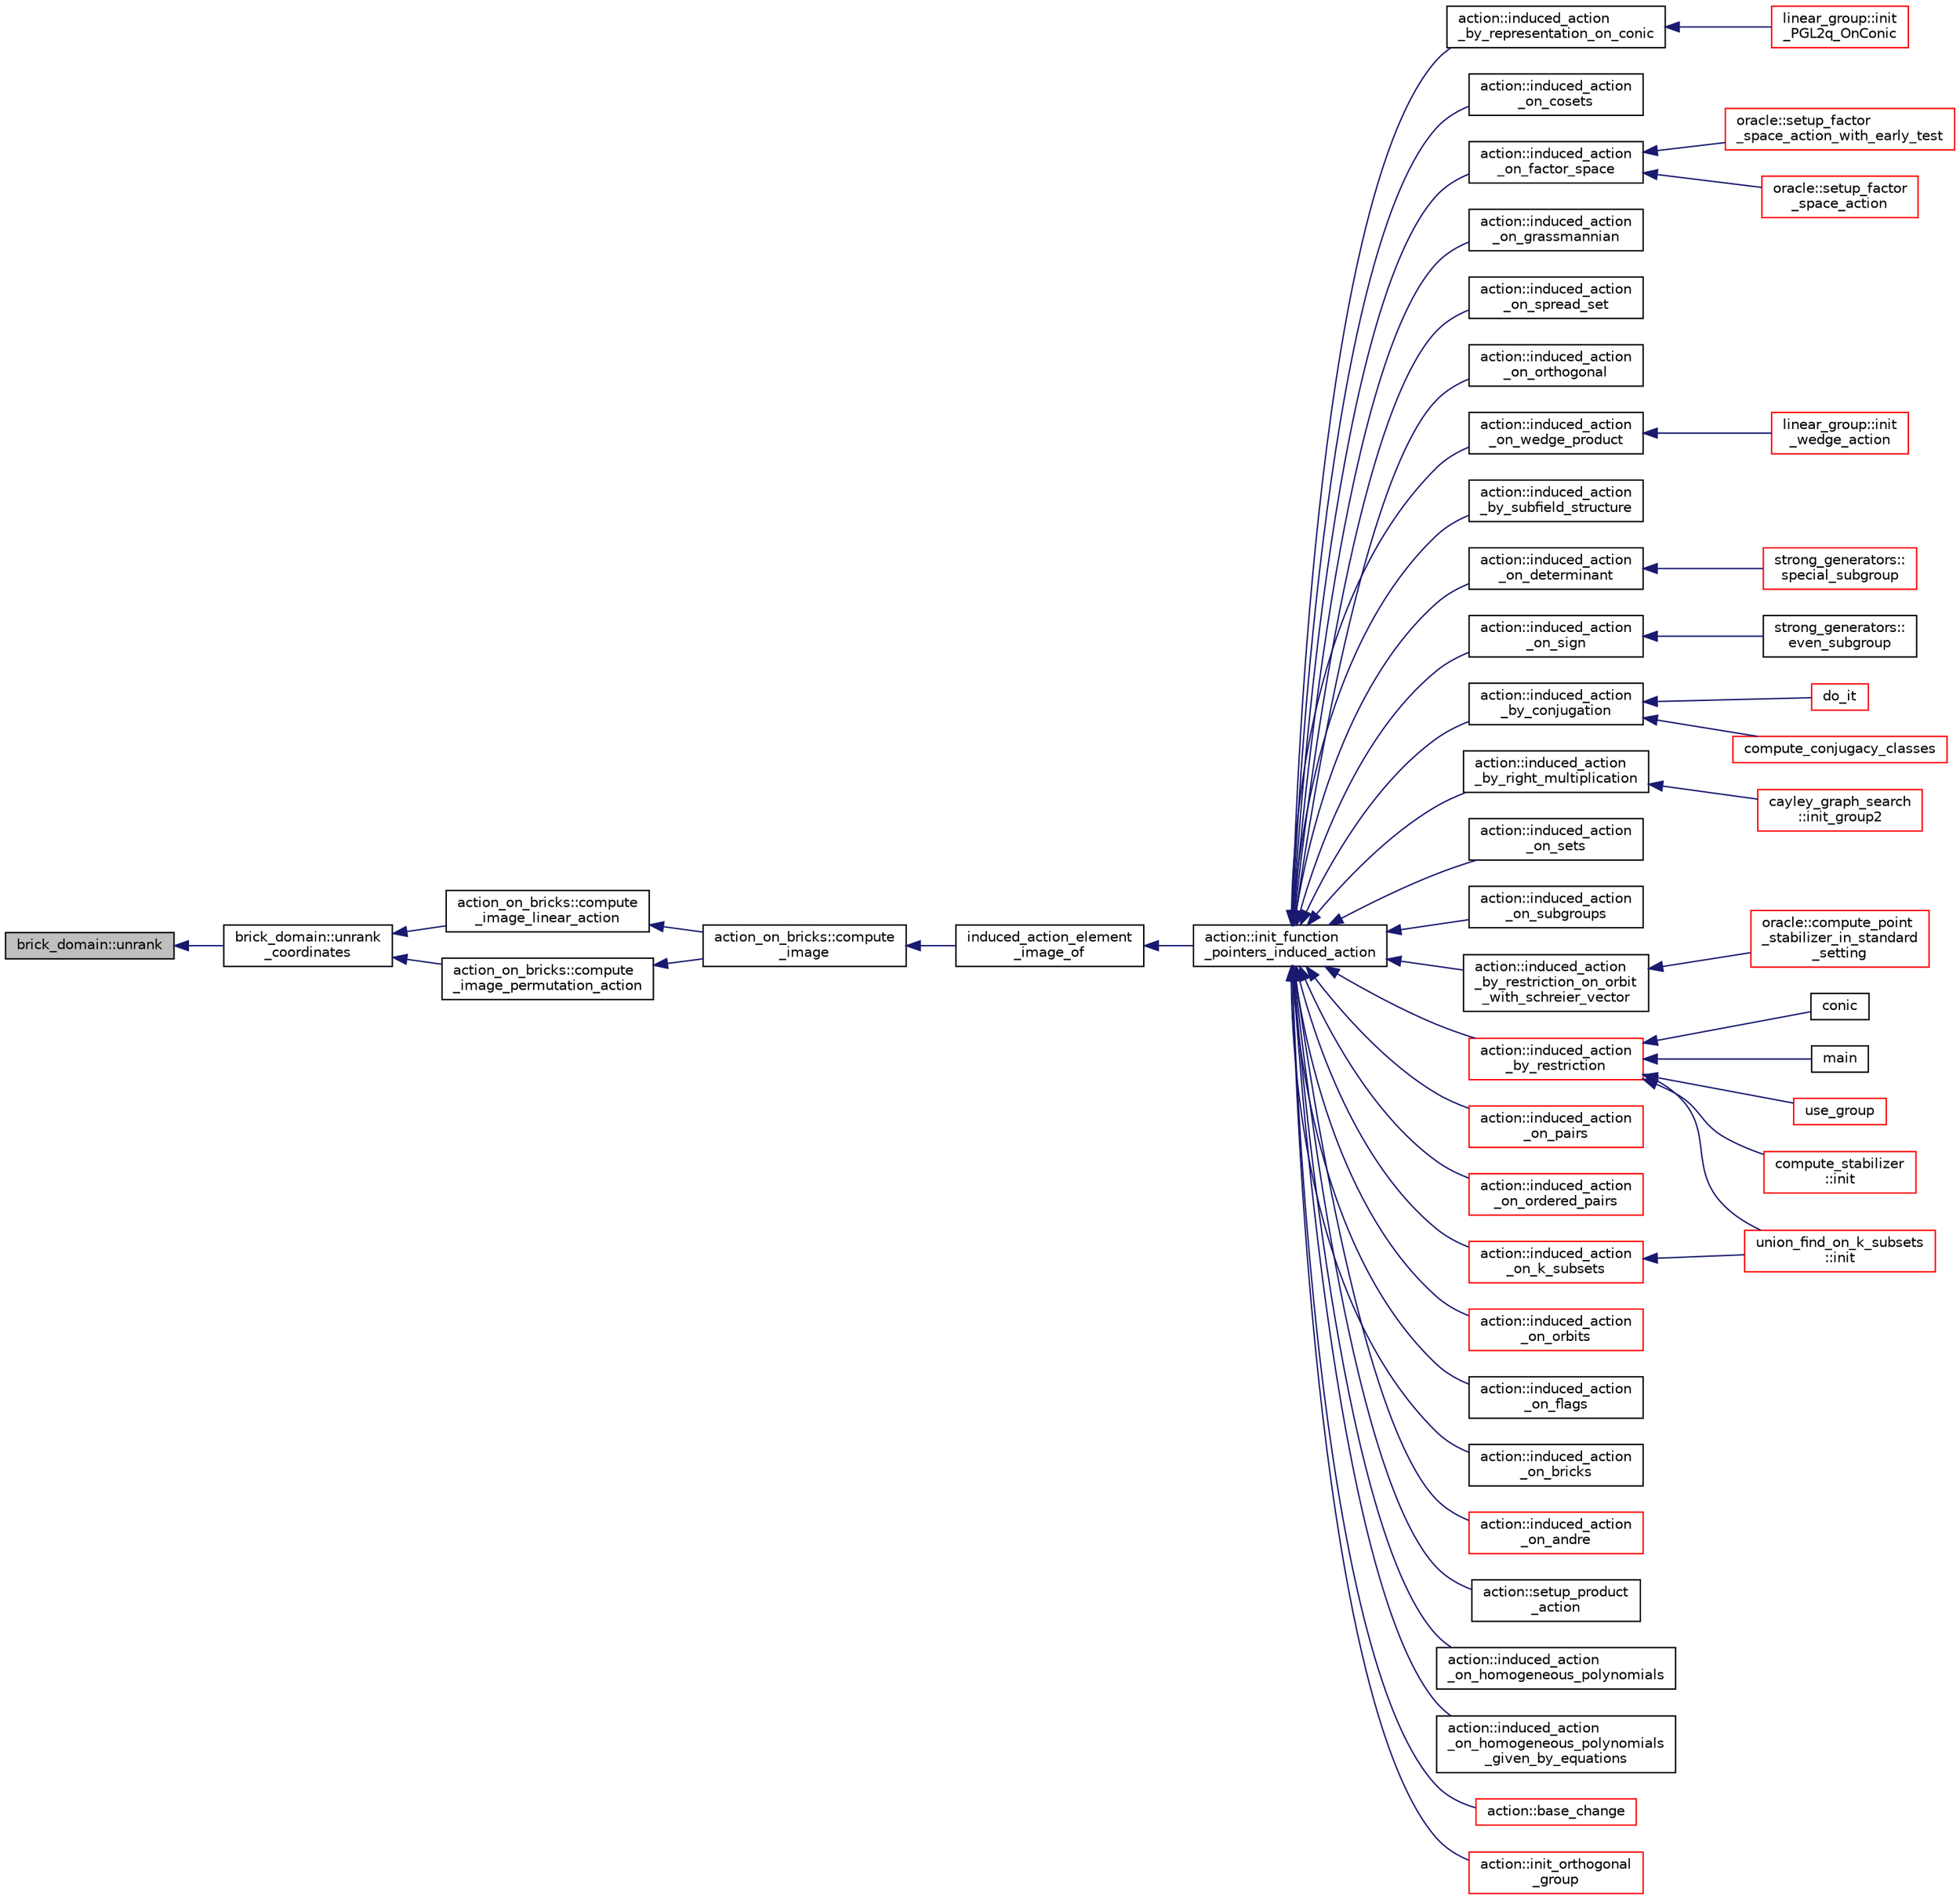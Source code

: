 digraph "brick_domain::unrank"
{
  edge [fontname="Helvetica",fontsize="10",labelfontname="Helvetica",labelfontsize="10"];
  node [fontname="Helvetica",fontsize="10",shape=record];
  rankdir="LR";
  Node240 [label="brick_domain::unrank",height=0.2,width=0.4,color="black", fillcolor="grey75", style="filled", fontcolor="black"];
  Node240 -> Node241 [dir="back",color="midnightblue",fontsize="10",style="solid",fontname="Helvetica"];
  Node241 [label="brick_domain::unrank\l_coordinates",height=0.2,width=0.4,color="black", fillcolor="white", style="filled",URL="$da/daf/classbrick__domain.html#a2a4035be65c27fa4eaafae8db1fdf314"];
  Node241 -> Node242 [dir="back",color="midnightblue",fontsize="10",style="solid",fontname="Helvetica"];
  Node242 [label="action_on_bricks::compute\l_image_linear_action",height=0.2,width=0.4,color="black", fillcolor="white", style="filled",URL="$de/d56/classaction__on__bricks.html#a63ff64a1a661a7c2b62076ef9ca43416"];
  Node242 -> Node243 [dir="back",color="midnightblue",fontsize="10",style="solid",fontname="Helvetica"];
  Node243 [label="action_on_bricks::compute\l_image",height=0.2,width=0.4,color="black", fillcolor="white", style="filled",URL="$de/d56/classaction__on__bricks.html#ababbf964af94938e726b7fa44424addb"];
  Node243 -> Node244 [dir="back",color="midnightblue",fontsize="10",style="solid",fontname="Helvetica"];
  Node244 [label="induced_action_element\l_image_of",height=0.2,width=0.4,color="black", fillcolor="white", style="filled",URL="$d3/d27/interface_8_c.html#a821850d6c3988dd122de0489cd36f0f0"];
  Node244 -> Node245 [dir="back",color="midnightblue",fontsize="10",style="solid",fontname="Helvetica"];
  Node245 [label="action::init_function\l_pointers_induced_action",height=0.2,width=0.4,color="black", fillcolor="white", style="filled",URL="$d2/d86/classaction.html#a3b9287d084b24f7a3b9532a7589c58de"];
  Node245 -> Node246 [dir="back",color="midnightblue",fontsize="10",style="solid",fontname="Helvetica"];
  Node246 [label="action::induced_action\l_by_representation_on_conic",height=0.2,width=0.4,color="black", fillcolor="white", style="filled",URL="$d2/d86/classaction.html#a228538e3f07bc186db8eb5da8b90f617"];
  Node246 -> Node247 [dir="back",color="midnightblue",fontsize="10",style="solid",fontname="Helvetica"];
  Node247 [label="linear_group::init\l_PGL2q_OnConic",height=0.2,width=0.4,color="red", fillcolor="white", style="filled",URL="$df/d5a/classlinear__group.html#a84c4d6e1849da4c6f8f096a1af2a8270"];
  Node245 -> Node254 [dir="back",color="midnightblue",fontsize="10",style="solid",fontname="Helvetica"];
  Node254 [label="action::induced_action\l_on_cosets",height=0.2,width=0.4,color="black", fillcolor="white", style="filled",URL="$d2/d86/classaction.html#acbdff5ffed42af6a01f07dffb2787237"];
  Node245 -> Node255 [dir="back",color="midnightblue",fontsize="10",style="solid",fontname="Helvetica"];
  Node255 [label="action::induced_action\l_on_factor_space",height=0.2,width=0.4,color="black", fillcolor="white", style="filled",URL="$d2/d86/classaction.html#af501ff2aa74fb6049bee5c01cd8b909b"];
  Node255 -> Node256 [dir="back",color="midnightblue",fontsize="10",style="solid",fontname="Helvetica"];
  Node256 [label="oracle::setup_factor\l_space_action_with_early_test",height=0.2,width=0.4,color="red", fillcolor="white", style="filled",URL="$d7/da7/classoracle.html#a7c26a85886666829e9727df91d2f01ad"];
  Node255 -> Node336 [dir="back",color="midnightblue",fontsize="10",style="solid",fontname="Helvetica"];
  Node336 [label="oracle::setup_factor\l_space_action",height=0.2,width=0.4,color="red", fillcolor="white", style="filled",URL="$d7/da7/classoracle.html#a181e076f112ba1f32f5fb4e8abebdb18"];
  Node245 -> Node337 [dir="back",color="midnightblue",fontsize="10",style="solid",fontname="Helvetica"];
  Node337 [label="action::induced_action\l_on_grassmannian",height=0.2,width=0.4,color="black", fillcolor="white", style="filled",URL="$d2/d86/classaction.html#a295b730ecc0b0bf30f714094fef956ea"];
  Node245 -> Node338 [dir="back",color="midnightblue",fontsize="10",style="solid",fontname="Helvetica"];
  Node338 [label="action::induced_action\l_on_spread_set",height=0.2,width=0.4,color="black", fillcolor="white", style="filled",URL="$d2/d86/classaction.html#a7c5839c650592f083dc850d81ed05a5b"];
  Node245 -> Node339 [dir="back",color="midnightblue",fontsize="10",style="solid",fontname="Helvetica"];
  Node339 [label="action::induced_action\l_on_orthogonal",height=0.2,width=0.4,color="black", fillcolor="white", style="filled",URL="$d2/d86/classaction.html#a4f191cee643a81d7f18a4d729084e945"];
  Node245 -> Node340 [dir="back",color="midnightblue",fontsize="10",style="solid",fontname="Helvetica"];
  Node340 [label="action::induced_action\l_on_wedge_product",height=0.2,width=0.4,color="black", fillcolor="white", style="filled",URL="$d2/d86/classaction.html#af13a5da25b8e8597ab695edff222fb6a"];
  Node340 -> Node341 [dir="back",color="midnightblue",fontsize="10",style="solid",fontname="Helvetica"];
  Node341 [label="linear_group::init\l_wedge_action",height=0.2,width=0.4,color="red", fillcolor="white", style="filled",URL="$df/d5a/classlinear__group.html#a16a8a2a5fdc535f2263210ca7943119e"];
  Node245 -> Node342 [dir="back",color="midnightblue",fontsize="10",style="solid",fontname="Helvetica"];
  Node342 [label="action::induced_action\l_by_subfield_structure",height=0.2,width=0.4,color="black", fillcolor="white", style="filled",URL="$d2/d86/classaction.html#add42951bdab176ceed6cc4af05dfa948"];
  Node245 -> Node343 [dir="back",color="midnightblue",fontsize="10",style="solid",fontname="Helvetica"];
  Node343 [label="action::induced_action\l_on_determinant",height=0.2,width=0.4,color="black", fillcolor="white", style="filled",URL="$d2/d86/classaction.html#aa6b9d3c2ded2cae185ee31f2200ad0b5"];
  Node343 -> Node344 [dir="back",color="midnightblue",fontsize="10",style="solid",fontname="Helvetica"];
  Node344 [label="strong_generators::\lspecial_subgroup",height=0.2,width=0.4,color="red", fillcolor="white", style="filled",URL="$dc/d09/classstrong__generators.html#a78e9e4d012bb440194e2874c40ca9e29"];
  Node245 -> Node346 [dir="back",color="midnightblue",fontsize="10",style="solid",fontname="Helvetica"];
  Node346 [label="action::induced_action\l_on_sign",height=0.2,width=0.4,color="black", fillcolor="white", style="filled",URL="$d2/d86/classaction.html#ab17b07971b94eae7c5efa21b33f643f1"];
  Node346 -> Node347 [dir="back",color="midnightblue",fontsize="10",style="solid",fontname="Helvetica"];
  Node347 [label="strong_generators::\leven_subgroup",height=0.2,width=0.4,color="black", fillcolor="white", style="filled",URL="$dc/d09/classstrong__generators.html#a8c1a171968f012ec245b0487a6af66e0"];
  Node245 -> Node348 [dir="back",color="midnightblue",fontsize="10",style="solid",fontname="Helvetica"];
  Node348 [label="action::induced_action\l_by_conjugation",height=0.2,width=0.4,color="black", fillcolor="white", style="filled",URL="$d2/d86/classaction.html#a45fb7703c6acac791acdcde339d21cc2"];
  Node348 -> Node349 [dir="back",color="midnightblue",fontsize="10",style="solid",fontname="Helvetica"];
  Node349 [label="do_it",height=0.2,width=0.4,color="red", fillcolor="white", style="filled",URL="$da/da3/burnside_8_c.html#a6a1ed4d46bdb13e56112f47f0565c25b"];
  Node348 -> Node351 [dir="back",color="midnightblue",fontsize="10",style="solid",fontname="Helvetica"];
  Node351 [label="compute_conjugacy_classes",height=0.2,width=0.4,color="red", fillcolor="white", style="filled",URL="$dc/dd4/group__actions_8h.html#a3a3f311d8e19e481707b3e54dbb35066"];
  Node245 -> Node356 [dir="back",color="midnightblue",fontsize="10",style="solid",fontname="Helvetica"];
  Node356 [label="action::induced_action\l_by_right_multiplication",height=0.2,width=0.4,color="black", fillcolor="white", style="filled",URL="$d2/d86/classaction.html#aafa2818d9d98046507e2754938be0c04"];
  Node356 -> Node357 [dir="back",color="midnightblue",fontsize="10",style="solid",fontname="Helvetica"];
  Node357 [label="cayley_graph_search\l::init_group2",height=0.2,width=0.4,color="red", fillcolor="white", style="filled",URL="$de/dae/classcayley__graph__search.html#ac765646a4795740d7ac0a9407bf35f32"];
  Node245 -> Node359 [dir="back",color="midnightblue",fontsize="10",style="solid",fontname="Helvetica"];
  Node359 [label="action::induced_action\l_on_sets",height=0.2,width=0.4,color="black", fillcolor="white", style="filled",URL="$d2/d86/classaction.html#a09639acee6b88644c103b17050cc32f1"];
  Node245 -> Node360 [dir="back",color="midnightblue",fontsize="10",style="solid",fontname="Helvetica"];
  Node360 [label="action::induced_action\l_on_subgroups",height=0.2,width=0.4,color="black", fillcolor="white", style="filled",URL="$d2/d86/classaction.html#ad0de7ea45a2a73c1b8e0f52ee3ce4610"];
  Node245 -> Node361 [dir="back",color="midnightblue",fontsize="10",style="solid",fontname="Helvetica"];
  Node361 [label="action::induced_action\l_by_restriction_on_orbit\l_with_schreier_vector",height=0.2,width=0.4,color="black", fillcolor="white", style="filled",URL="$d2/d86/classaction.html#ad3ddab72625d9bebe7ac8eaef488cf4c"];
  Node361 -> Node362 [dir="back",color="midnightblue",fontsize="10",style="solid",fontname="Helvetica"];
  Node362 [label="oracle::compute_point\l_stabilizer_in_standard\l_setting",height=0.2,width=0.4,color="red", fillcolor="white", style="filled",URL="$d7/da7/classoracle.html#afa7b2b71cd2ccbb807a740d6e1085982"];
  Node245 -> Node363 [dir="back",color="midnightblue",fontsize="10",style="solid",fontname="Helvetica"];
  Node363 [label="action::induced_action\l_by_restriction",height=0.2,width=0.4,color="red", fillcolor="white", style="filled",URL="$d2/d86/classaction.html#a37c21f74a97c921d882a308370c06357"];
  Node363 -> Node267 [dir="back",color="midnightblue",fontsize="10",style="solid",fontname="Helvetica"];
  Node267 [label="conic",height=0.2,width=0.4,color="black", fillcolor="white", style="filled",URL="$d4/de8/conic_8_c.html#a96def9474b981a9d5831a9b48d85d652"];
  Node363 -> Node364 [dir="back",color="midnightblue",fontsize="10",style="solid",fontname="Helvetica"];
  Node364 [label="main",height=0.2,width=0.4,color="black", fillcolor="white", style="filled",URL="$d5/d0d/apps_2projective__space_2polar_8_c.html#a217dbf8b442f20279ea00b898af96f52"];
  Node363 -> Node294 [dir="back",color="midnightblue",fontsize="10",style="solid",fontname="Helvetica"];
  Node294 [label="use_group",height=0.2,width=0.4,color="red", fillcolor="white", style="filled",URL="$d9/d9f/all__cliques_8_c.html#aba62531e97173264c39afe2c7857af31"];
  Node363 -> Node365 [dir="back",color="midnightblue",fontsize="10",style="solid",fontname="Helvetica"];
  Node365 [label="union_find_on_k_subsets\l::init",height=0.2,width=0.4,color="red", fillcolor="white", style="filled",URL="$d3/d1b/classunion__find__on__k__subsets.html#aad0de310a8e8df1ff78ee2eaf3ec1e54"];
  Node363 -> Node367 [dir="back",color="midnightblue",fontsize="10",style="solid",fontname="Helvetica"];
  Node367 [label="compute_stabilizer\l::init",height=0.2,width=0.4,color="red", fillcolor="white", style="filled",URL="$d8/d30/classcompute__stabilizer.html#a36a1729430f317a65559220a8206a7d7"];
  Node245 -> Node403 [dir="back",color="midnightblue",fontsize="10",style="solid",fontname="Helvetica"];
  Node403 [label="action::induced_action\l_on_pairs",height=0.2,width=0.4,color="red", fillcolor="white", style="filled",URL="$d2/d86/classaction.html#a4b01c7b3cc749218e9dbd84b9fed90b3"];
  Node245 -> Node405 [dir="back",color="midnightblue",fontsize="10",style="solid",fontname="Helvetica"];
  Node405 [label="action::induced_action\l_on_ordered_pairs",height=0.2,width=0.4,color="red", fillcolor="white", style="filled",URL="$d2/d86/classaction.html#ad290e0cc115881e0b9ddab7f7071975e"];
  Node245 -> Node406 [dir="back",color="midnightblue",fontsize="10",style="solid",fontname="Helvetica"];
  Node406 [label="action::induced_action\l_on_k_subsets",height=0.2,width=0.4,color="red", fillcolor="white", style="filled",URL="$d2/d86/classaction.html#a2eb6058853cffc4c099099e07ecbe612"];
  Node406 -> Node365 [dir="back",color="midnightblue",fontsize="10",style="solid",fontname="Helvetica"];
  Node245 -> Node408 [dir="back",color="midnightblue",fontsize="10",style="solid",fontname="Helvetica"];
  Node408 [label="action::induced_action\l_on_orbits",height=0.2,width=0.4,color="red", fillcolor="white", style="filled",URL="$d2/d86/classaction.html#a875913e4919877fe3dcae039ce44d7d8"];
  Node245 -> Node412 [dir="back",color="midnightblue",fontsize="10",style="solid",fontname="Helvetica"];
  Node412 [label="action::induced_action\l_on_flags",height=0.2,width=0.4,color="black", fillcolor="white", style="filled",URL="$d2/d86/classaction.html#afb1ac2fda2a79462e38c133330982341"];
  Node245 -> Node413 [dir="back",color="midnightblue",fontsize="10",style="solid",fontname="Helvetica"];
  Node413 [label="action::induced_action\l_on_bricks",height=0.2,width=0.4,color="black", fillcolor="white", style="filled",URL="$d2/d86/classaction.html#a71c71472fda2eefb125cd852d5feb306"];
  Node245 -> Node414 [dir="back",color="midnightblue",fontsize="10",style="solid",fontname="Helvetica"];
  Node414 [label="action::induced_action\l_on_andre",height=0.2,width=0.4,color="red", fillcolor="white", style="filled",URL="$d2/d86/classaction.html#a917efe5d7ae49b86dbf397540939fea4"];
  Node245 -> Node416 [dir="back",color="midnightblue",fontsize="10",style="solid",fontname="Helvetica"];
  Node416 [label="action::setup_product\l_action",height=0.2,width=0.4,color="black", fillcolor="white", style="filled",URL="$d2/d86/classaction.html#a35c717fb546189c007a89bb7b133e2f6"];
  Node245 -> Node417 [dir="back",color="midnightblue",fontsize="10",style="solid",fontname="Helvetica"];
  Node417 [label="action::induced_action\l_on_homogeneous_polynomials",height=0.2,width=0.4,color="black", fillcolor="white", style="filled",URL="$d2/d86/classaction.html#acafe8fb1e63926ce35338a292b621f8a"];
  Node245 -> Node418 [dir="back",color="midnightblue",fontsize="10",style="solid",fontname="Helvetica"];
  Node418 [label="action::induced_action\l_on_homogeneous_polynomials\l_given_by_equations",height=0.2,width=0.4,color="black", fillcolor="white", style="filled",URL="$d2/d86/classaction.html#a8f8df8dabfaa711297c20d44a2c1946a"];
  Node245 -> Node419 [dir="back",color="midnightblue",fontsize="10",style="solid",fontname="Helvetica"];
  Node419 [label="action::base_change",height=0.2,width=0.4,color="red", fillcolor="white", style="filled",URL="$d2/d86/classaction.html#a1cab1a81da804692affaf9b7060c90f6"];
  Node245 -> Node447 [dir="back",color="midnightblue",fontsize="10",style="solid",fontname="Helvetica"];
  Node447 [label="action::init_orthogonal\l_group",height=0.2,width=0.4,color="red", fillcolor="white", style="filled",URL="$d2/d86/classaction.html#a2cfe124956ed67d8b7a927bb44847cc2"];
  Node241 -> Node455 [dir="back",color="midnightblue",fontsize="10",style="solid",fontname="Helvetica"];
  Node455 [label="action_on_bricks::compute\l_image_permutation_action",height=0.2,width=0.4,color="black", fillcolor="white", style="filled",URL="$de/d56/classaction__on__bricks.html#a5d60d7aba8eba9f61e76b390f713b1be"];
  Node455 -> Node243 [dir="back",color="midnightblue",fontsize="10",style="solid",fontname="Helvetica"];
}
